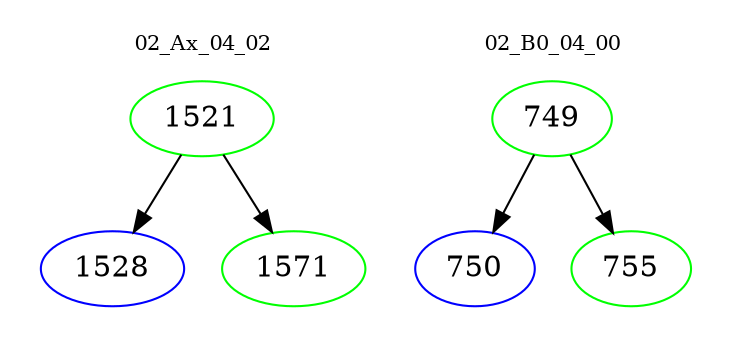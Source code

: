 digraph{
subgraph cluster_0 {
color = white
label = "02_Ax_04_02";
fontsize=10;
T0_1521 [label="1521", color="green"]
T0_1521 -> T0_1528 [color="black"]
T0_1528 [label="1528", color="blue"]
T0_1521 -> T0_1571 [color="black"]
T0_1571 [label="1571", color="green"]
}
subgraph cluster_1 {
color = white
label = "02_B0_04_00";
fontsize=10;
T1_749 [label="749", color="green"]
T1_749 -> T1_750 [color="black"]
T1_750 [label="750", color="blue"]
T1_749 -> T1_755 [color="black"]
T1_755 [label="755", color="green"]
}
}

